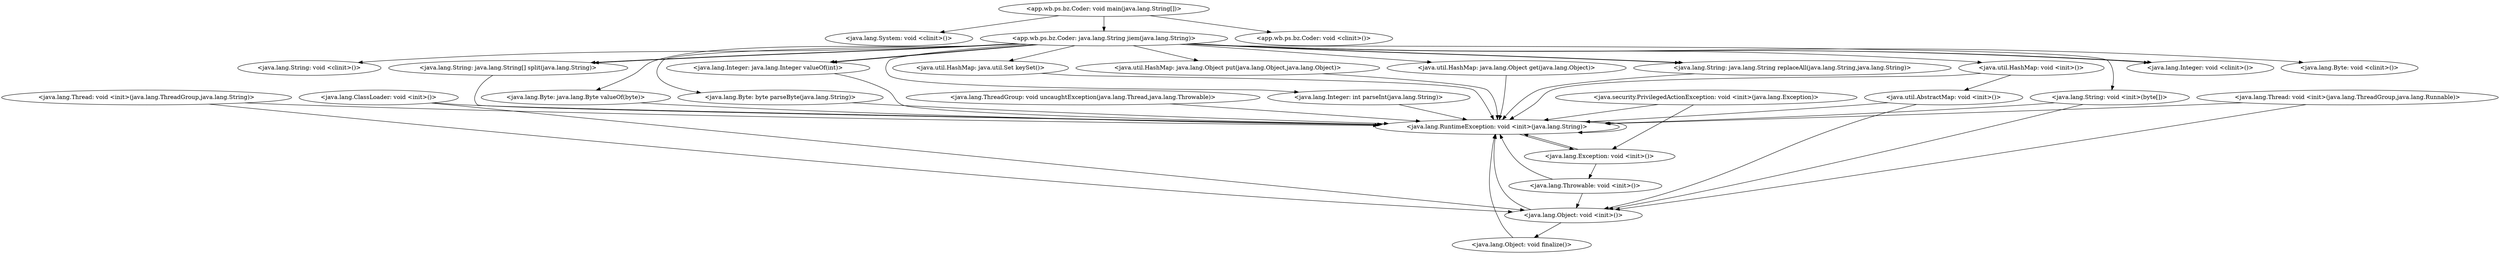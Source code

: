 digraph CallGraph {
"<app.wb.ps.bz.Coder: void main(java.lang.String[])>" -> "<java.lang.System: void <clinit>()>";
"<app.wb.ps.bz.Coder: void main(java.lang.String[])>" -> "<app.wb.ps.bz.Coder: java.lang.String jiem(java.lang.String)>";
"<app.wb.ps.bz.Coder: void main(java.lang.String[])>" -> "<app.wb.ps.bz.Coder: void <clinit>()>";
"<java.lang.ThreadGroup: void uncaughtException(java.lang.Thread,java.lang.Throwable)>" -> "<java.lang.RuntimeException: void <init>(java.lang.String)>";
"<java.lang.ClassLoader: void <init>()>" -> "<java.lang.Object: void <init>()>";
"<java.lang.ClassLoader: void <init>()>" -> "<java.lang.RuntimeException: void <init>(java.lang.String)>";
"<java.security.PrivilegedActionException: void <init>(java.lang.Exception)>" -> "<java.lang.Exception: void <init>()>";
"<java.security.PrivilegedActionException: void <init>(java.lang.Exception)>" -> "<java.lang.RuntimeException: void <init>(java.lang.String)>";
"<java.lang.Thread: void <init>(java.lang.ThreadGroup,java.lang.Runnable)>" -> "<java.lang.Object: void <init>()>";
"<java.lang.Thread: void <init>(java.lang.ThreadGroup,java.lang.Runnable)>" -> "<java.lang.RuntimeException: void <init>(java.lang.String)>";
"<java.lang.Thread: void <init>(java.lang.ThreadGroup,java.lang.String)>" -> "<java.lang.Object: void <init>()>";
"<java.lang.Thread: void <init>(java.lang.ThreadGroup,java.lang.String)>" -> "<java.lang.RuntimeException: void <init>(java.lang.String)>";
"<app.wb.ps.bz.Coder: java.lang.String jiem(java.lang.String)>" -> "<java.lang.String: void <clinit>()>";
"<app.wb.ps.bz.Coder: java.lang.String jiem(java.lang.String)>" -> "<java.lang.Integer: java.lang.Integer valueOf(int)>";
"<app.wb.ps.bz.Coder: java.lang.String jiem(java.lang.String)>" -> "<java.lang.Byte: java.lang.Byte valueOf(byte)>";
"<app.wb.ps.bz.Coder: java.lang.String jiem(java.lang.String)>" -> "<java.lang.Byte: byte parseByte(java.lang.String)>";
"<app.wb.ps.bz.Coder: java.lang.String jiem(java.lang.String)>" -> "<java.lang.Integer: java.lang.Integer valueOf(int)>";
"<app.wb.ps.bz.Coder: java.lang.String jiem(java.lang.String)>" -> "<java.lang.Integer: int parseInt(java.lang.String)>";
"<app.wb.ps.bz.Coder: java.lang.String jiem(java.lang.String)>" -> "<java.lang.String: void <init>(byte[])>";
"<app.wb.ps.bz.Coder: java.lang.String jiem(java.lang.String)>" -> "<java.util.HashMap: void <init>()>";
"<app.wb.ps.bz.Coder: java.lang.String jiem(java.lang.String)>" -> "<java.lang.Integer: void <clinit>()>";
"<app.wb.ps.bz.Coder: java.lang.String jiem(java.lang.String)>" -> "<java.lang.Byte: void <clinit>()>";
"<app.wb.ps.bz.Coder: java.lang.String jiem(java.lang.String)>" -> "<java.lang.Integer: void <clinit>()>";
"<java.lang.RuntimeException: void <init>(java.lang.String)>" -> "<java.lang.Exception: void <init>()>";
"<java.lang.RuntimeException: void <init>(java.lang.String)>" -> "<java.lang.RuntimeException: void <init>(java.lang.String)>";
"<java.lang.Object: void <init>()>" -> "<java.lang.Object: void finalize()>";
"<java.lang.Object: void <init>()>" -> "<java.lang.RuntimeException: void <init>(java.lang.String)>";
"<java.lang.Exception: void <init>()>" -> "<java.lang.Throwable: void <init>()>";
"<java.lang.Exception: void <init>()>" -> "<java.lang.RuntimeException: void <init>(java.lang.String)>";
"<java.lang.Integer: java.lang.Integer valueOf(int)>" -> "<java.lang.RuntimeException: void <init>(java.lang.String)>";
"<java.lang.Byte: java.lang.Byte valueOf(byte)>" -> "<java.lang.RuntimeException: void <init>(java.lang.String)>";
"<java.lang.Byte: byte parseByte(java.lang.String)>" -> "<java.lang.RuntimeException: void <init>(java.lang.String)>";
"<java.lang.Integer: int parseInt(java.lang.String)>" -> "<java.lang.RuntimeException: void <init>(java.lang.String)>";
"<java.lang.String: void <init>(byte[])>" -> "<java.lang.Object: void <init>()>";
"<java.lang.String: void <init>(byte[])>" -> "<java.lang.RuntimeException: void <init>(java.lang.String)>";
"<java.util.HashMap: void <init>()>" -> "<java.util.AbstractMap: void <init>()>";
"<java.util.HashMap: void <init>()>" -> "<java.lang.RuntimeException: void <init>(java.lang.String)>";
"<java.lang.Object: void finalize()>" -> "<java.lang.RuntimeException: void <init>(java.lang.String)>";
"<java.lang.Throwable: void <init>()>" -> "<java.lang.Object: void <init>()>";
"<java.lang.Throwable: void <init>()>" -> "<java.lang.RuntimeException: void <init>(java.lang.String)>";
"<java.util.AbstractMap: void <init>()>" -> "<java.lang.Object: void <init>()>";
"<java.util.AbstractMap: void <init>()>" -> "<java.lang.RuntimeException: void <init>(java.lang.String)>";
"<app.wb.ps.bz.Coder: java.lang.String jiem(java.lang.String)>" -> "<java.util.HashMap: java.util.Set keySet()>";
"<app.wb.ps.bz.Coder: java.lang.String jiem(java.lang.String)>" -> "<java.util.HashMap: java.lang.Object put(java.lang.Object,java.lang.Object)>";
"<app.wb.ps.bz.Coder: java.lang.String jiem(java.lang.String)>" -> "<java.util.HashMap: java.lang.Object get(java.lang.Object)>";
"<java.util.HashMap: java.util.Set keySet()>" -> "<java.lang.RuntimeException: void <init>(java.lang.String)>";
"<java.util.HashMap: java.lang.Object put(java.lang.Object,java.lang.Object)>" -> "<java.lang.RuntimeException: void <init>(java.lang.String)>";
"<java.util.HashMap: java.lang.Object get(java.lang.Object)>" -> "<java.lang.RuntimeException: void <init>(java.lang.String)>";
"<app.wb.ps.bz.Coder: java.lang.String jiem(java.lang.String)>" -> "<java.lang.String: java.lang.String replaceAll(java.lang.String,java.lang.String)>";
"<app.wb.ps.bz.Coder: java.lang.String jiem(java.lang.String)>" -> "<java.lang.String: java.lang.String replaceAll(java.lang.String,java.lang.String)>";
"<app.wb.ps.bz.Coder: java.lang.String jiem(java.lang.String)>" -> "<java.lang.String: java.lang.String[] split(java.lang.String)>";
"<app.wb.ps.bz.Coder: java.lang.String jiem(java.lang.String)>" -> "<java.lang.String: java.lang.String[] split(java.lang.String)>";
"<java.lang.String: java.lang.String replaceAll(java.lang.String,java.lang.String)>" -> "<java.lang.RuntimeException: void <init>(java.lang.String)>";
"<java.lang.String: java.lang.String[] split(java.lang.String)>" -> "<java.lang.RuntimeException: void <init>(java.lang.String)>";
}
